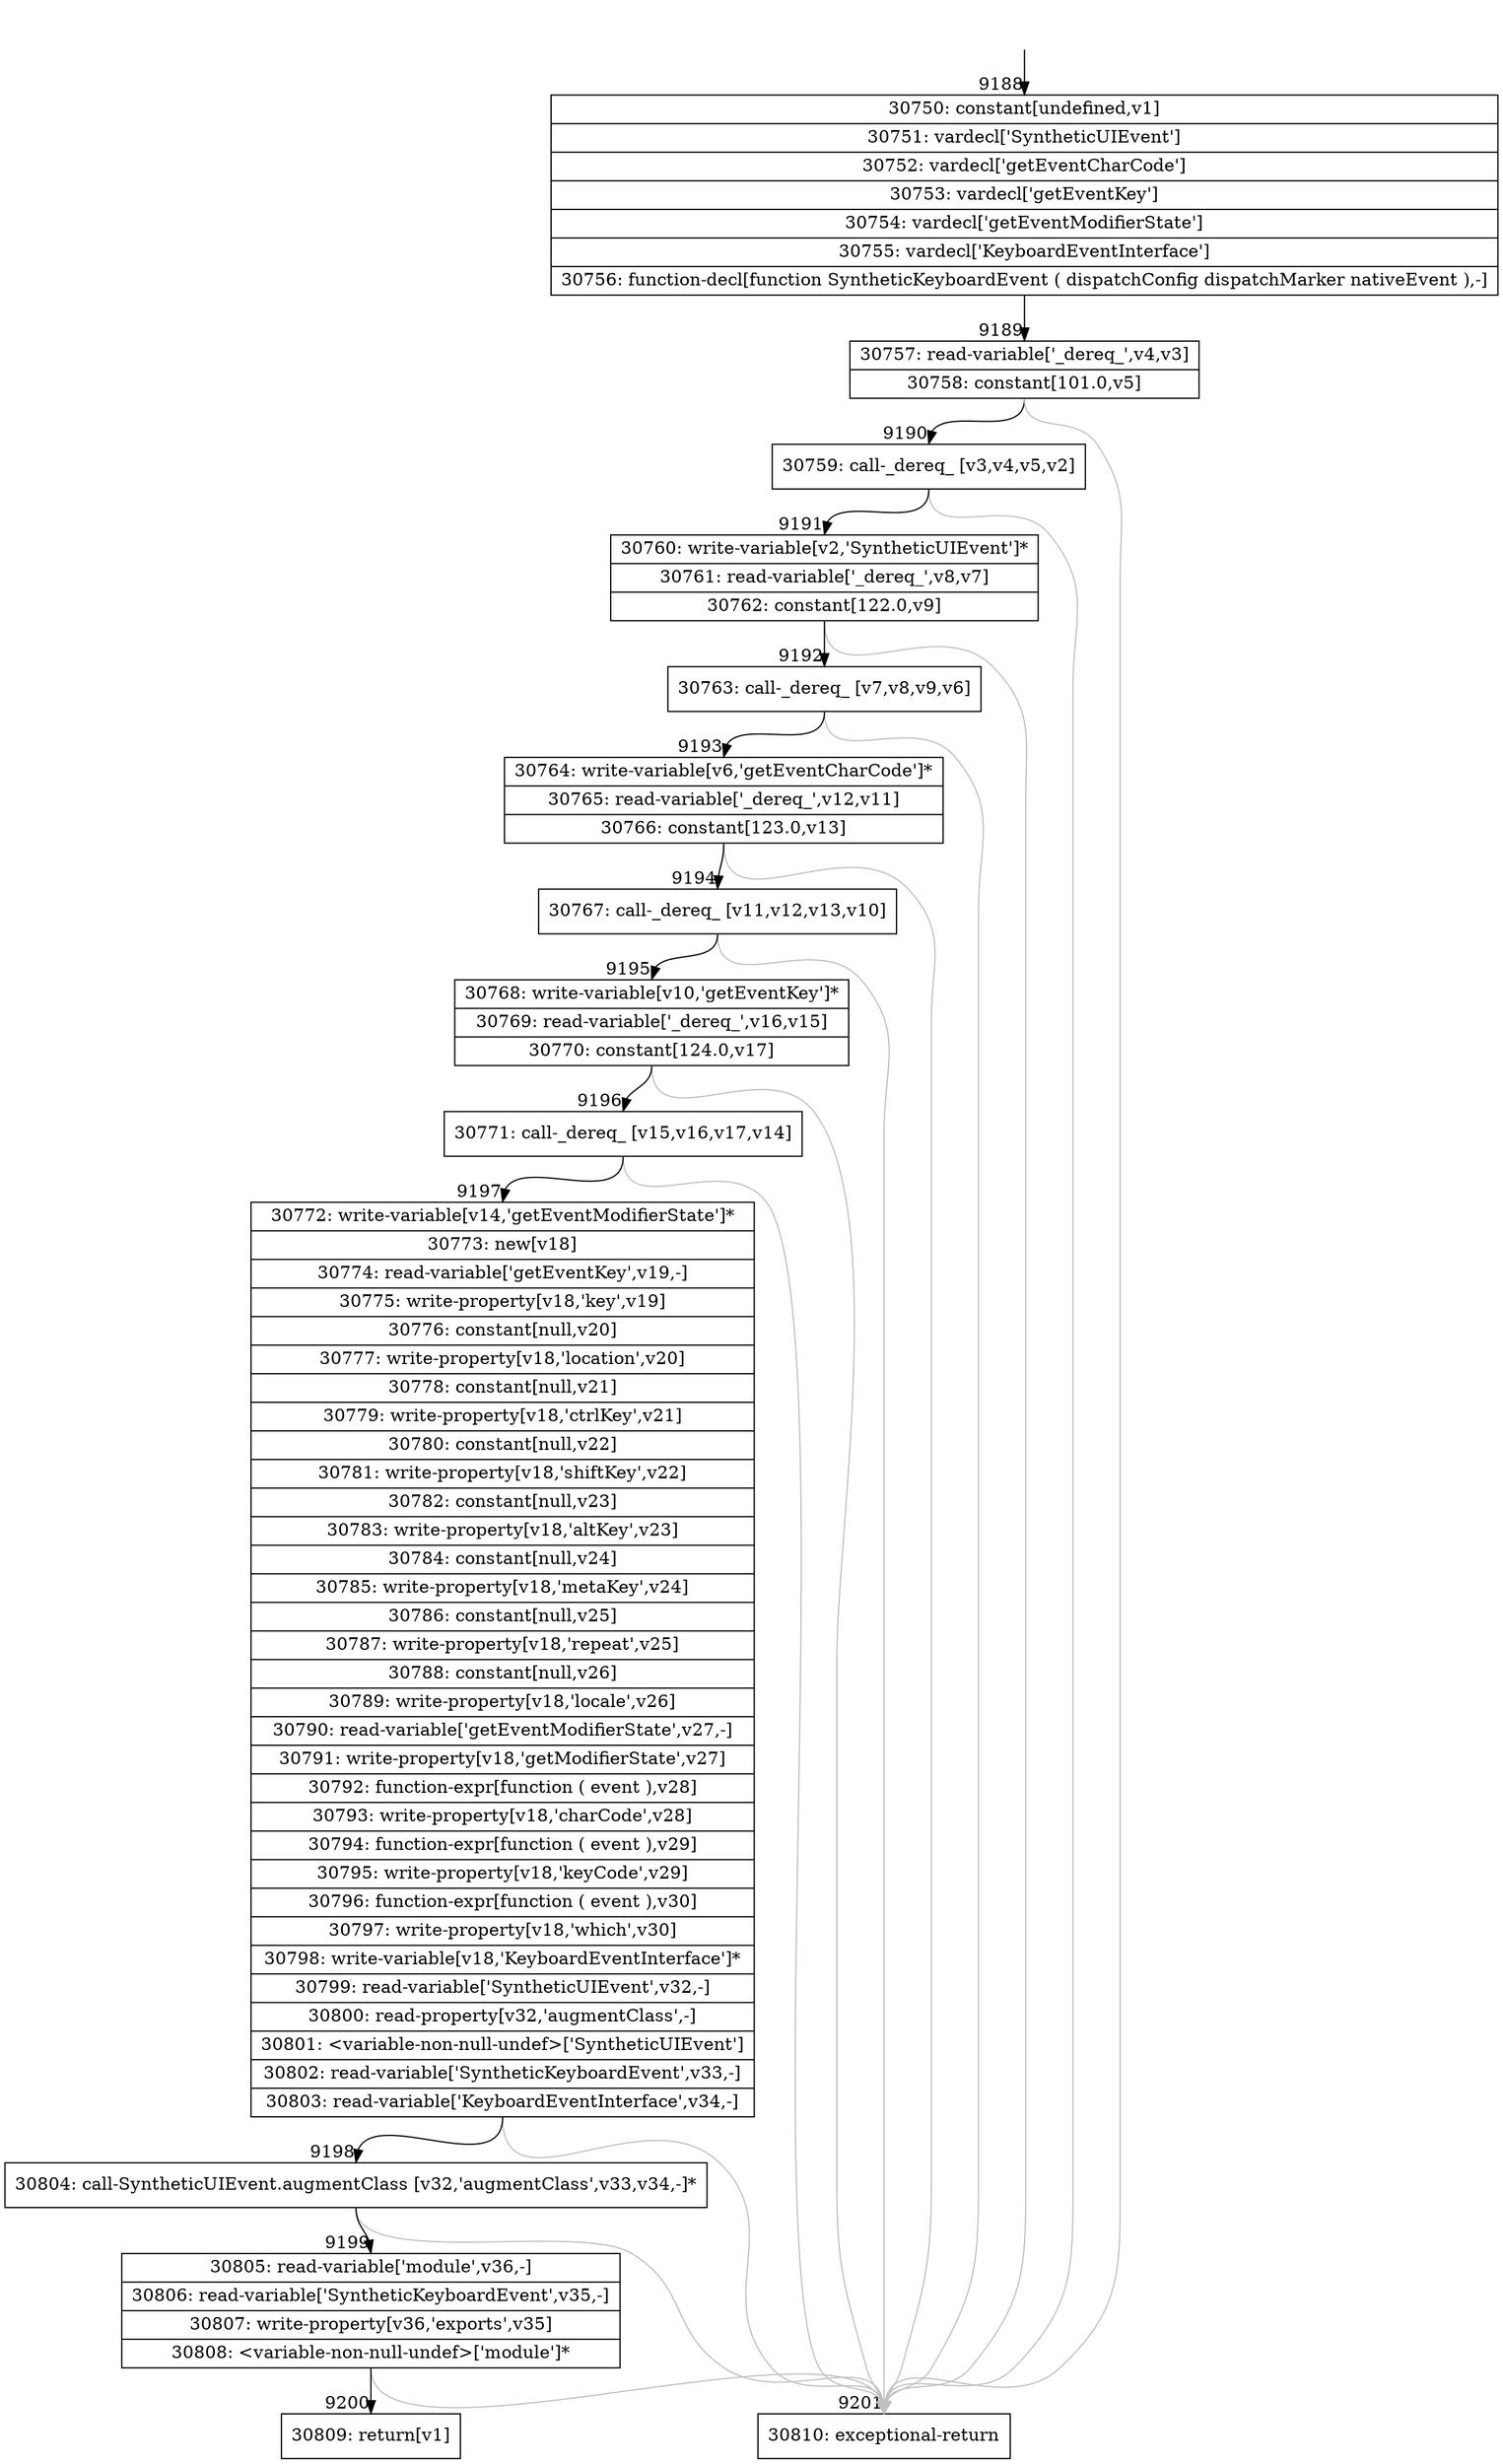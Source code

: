 digraph {
rankdir="TD"
BB_entry665[shape=none,label=""];
BB_entry665 -> BB9188 [tailport=s, headport=n, headlabel="    9188"]
BB9188 [shape=record label="{30750: constant[undefined,v1]|30751: vardecl['SyntheticUIEvent']|30752: vardecl['getEventCharCode']|30753: vardecl['getEventKey']|30754: vardecl['getEventModifierState']|30755: vardecl['KeyboardEventInterface']|30756: function-decl[function SyntheticKeyboardEvent ( dispatchConfig dispatchMarker nativeEvent ),-]}" ] 
BB9188 -> BB9189 [tailport=s, headport=n, headlabel="      9189"]
BB9189 [shape=record label="{30757: read-variable['_dereq_',v4,v3]|30758: constant[101.0,v5]}" ] 
BB9189 -> BB9190 [tailport=s, headport=n, headlabel="      9190"]
BB9189 -> BB9201 [tailport=s, headport=n, color=gray, headlabel="      9201"]
BB9190 [shape=record label="{30759: call-_dereq_ [v3,v4,v5,v2]}" ] 
BB9190 -> BB9191 [tailport=s, headport=n, headlabel="      9191"]
BB9190 -> BB9201 [tailport=s, headport=n, color=gray]
BB9191 [shape=record label="{30760: write-variable[v2,'SyntheticUIEvent']*|30761: read-variable['_dereq_',v8,v7]|30762: constant[122.0,v9]}" ] 
BB9191 -> BB9192 [tailport=s, headport=n, headlabel="      9192"]
BB9191 -> BB9201 [tailport=s, headport=n, color=gray]
BB9192 [shape=record label="{30763: call-_dereq_ [v7,v8,v9,v6]}" ] 
BB9192 -> BB9193 [tailport=s, headport=n, headlabel="      9193"]
BB9192 -> BB9201 [tailport=s, headport=n, color=gray]
BB9193 [shape=record label="{30764: write-variable[v6,'getEventCharCode']*|30765: read-variable['_dereq_',v12,v11]|30766: constant[123.0,v13]}" ] 
BB9193 -> BB9194 [tailport=s, headport=n, headlabel="      9194"]
BB9193 -> BB9201 [tailport=s, headport=n, color=gray]
BB9194 [shape=record label="{30767: call-_dereq_ [v11,v12,v13,v10]}" ] 
BB9194 -> BB9195 [tailport=s, headport=n, headlabel="      9195"]
BB9194 -> BB9201 [tailport=s, headport=n, color=gray]
BB9195 [shape=record label="{30768: write-variable[v10,'getEventKey']*|30769: read-variable['_dereq_',v16,v15]|30770: constant[124.0,v17]}" ] 
BB9195 -> BB9196 [tailport=s, headport=n, headlabel="      9196"]
BB9195 -> BB9201 [tailport=s, headport=n, color=gray]
BB9196 [shape=record label="{30771: call-_dereq_ [v15,v16,v17,v14]}" ] 
BB9196 -> BB9197 [tailport=s, headport=n, headlabel="      9197"]
BB9196 -> BB9201 [tailport=s, headport=n, color=gray]
BB9197 [shape=record label="{30772: write-variable[v14,'getEventModifierState']*|30773: new[v18]|30774: read-variable['getEventKey',v19,-]|30775: write-property[v18,'key',v19]|30776: constant[null,v20]|30777: write-property[v18,'location',v20]|30778: constant[null,v21]|30779: write-property[v18,'ctrlKey',v21]|30780: constant[null,v22]|30781: write-property[v18,'shiftKey',v22]|30782: constant[null,v23]|30783: write-property[v18,'altKey',v23]|30784: constant[null,v24]|30785: write-property[v18,'metaKey',v24]|30786: constant[null,v25]|30787: write-property[v18,'repeat',v25]|30788: constant[null,v26]|30789: write-property[v18,'locale',v26]|30790: read-variable['getEventModifierState',v27,-]|30791: write-property[v18,'getModifierState',v27]|30792: function-expr[function ( event ),v28]|30793: write-property[v18,'charCode',v28]|30794: function-expr[function ( event ),v29]|30795: write-property[v18,'keyCode',v29]|30796: function-expr[function ( event ),v30]|30797: write-property[v18,'which',v30]|30798: write-variable[v18,'KeyboardEventInterface']*|30799: read-variable['SyntheticUIEvent',v32,-]|30800: read-property[v32,'augmentClass',-]|30801: \<variable-non-null-undef\>['SyntheticUIEvent']|30802: read-variable['SyntheticKeyboardEvent',v33,-]|30803: read-variable['KeyboardEventInterface',v34,-]}" ] 
BB9197 -> BB9198 [tailport=s, headport=n, headlabel="      9198"]
BB9197 -> BB9201 [tailport=s, headport=n, color=gray]
BB9198 [shape=record label="{30804: call-SyntheticUIEvent.augmentClass [v32,'augmentClass',v33,v34,-]*}" ] 
BB9198 -> BB9199 [tailport=s, headport=n, headlabel="      9199"]
BB9198 -> BB9201 [tailport=s, headport=n, color=gray]
BB9199 [shape=record label="{30805: read-variable['module',v36,-]|30806: read-variable['SyntheticKeyboardEvent',v35,-]|30807: write-property[v36,'exports',v35]|30808: \<variable-non-null-undef\>['module']*}" ] 
BB9199 -> BB9200 [tailport=s, headport=n, headlabel="      9200"]
BB9199 -> BB9201 [tailport=s, headport=n, color=gray]
BB9200 [shape=record label="{30809: return[v1]}" ] 
BB9201 [shape=record label="{30810: exceptional-return}" ] 
//#$~ 16257
}
